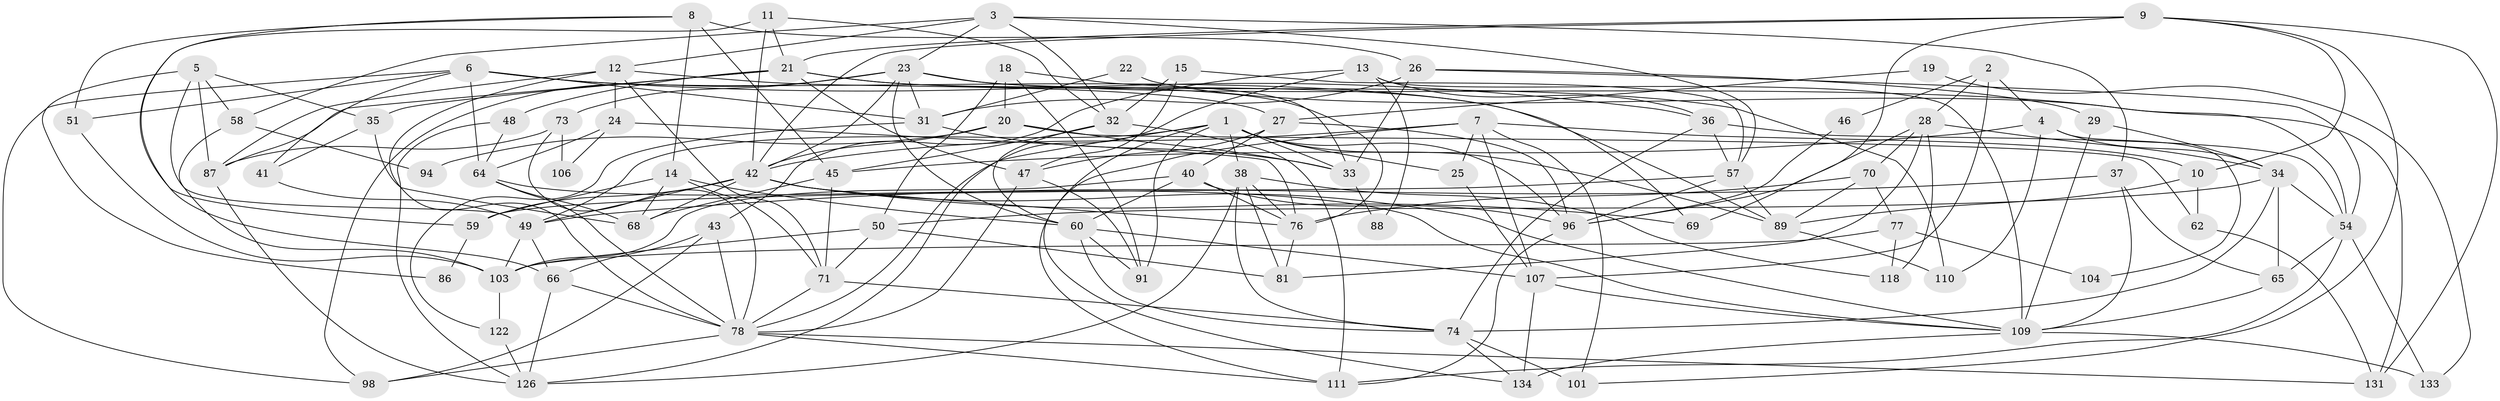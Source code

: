 // original degree distribution, {6: 0.09701492537313433, 4: 0.2537313432835821, 5: 0.22388059701492538, 3: 0.26119402985074625, 2: 0.13432835820895522, 7: 0.014925373134328358, 8: 0.007462686567164179, 9: 0.007462686567164179}
// Generated by graph-tools (version 1.1) at 2025/41/03/06/25 10:41:55]
// undirected, 87 vertices, 213 edges
graph export_dot {
graph [start="1"]
  node [color=gray90,style=filled];
  1 [super="+53"];
  2;
  3 [super="+120"];
  4 [super="+113"];
  5 [super="+16"];
  6 [super="+52"];
  7 [super="+67"];
  8 [super="+30"];
  9 [super="+17"];
  10;
  11 [super="+100"];
  12 [super="+115"];
  13 [super="+55"];
  14;
  15 [super="+72"];
  18 [super="+39"];
  19;
  20 [super="+90"];
  21 [super="+44"];
  22;
  23 [super="+56"];
  24;
  25;
  26;
  27 [super="+63"];
  28 [super="+61"];
  29 [super="+92"];
  31 [super="+116"];
  32 [super="+83"];
  33 [super="+79"];
  34 [super="+80"];
  35 [super="+85"];
  36 [super="+128"];
  37;
  38;
  40 [super="+84"];
  41;
  42 [super="+121"];
  43 [super="+124"];
  45;
  46;
  47;
  48 [super="+108"];
  49 [super="+119"];
  50;
  51;
  54 [super="+112"];
  57 [super="+114"];
  58;
  59 [super="+99"];
  60 [super="+117"];
  62;
  64 [super="+132"];
  65;
  66 [super="+93"];
  68 [super="+75"];
  69;
  70;
  71 [super="+82"];
  73;
  74 [super="+95"];
  76 [super="+130"];
  77;
  78 [super="+127"];
  81 [super="+102"];
  86;
  87 [super="+97"];
  88;
  89;
  91;
  94;
  96 [super="+105"];
  98;
  101;
  103 [super="+129"];
  104;
  106;
  107;
  109 [super="+125"];
  110;
  111;
  118 [super="+123"];
  122;
  126;
  131;
  133;
  134;
  1 -- 91;
  1 -- 134;
  1 -- 33;
  1 -- 38;
  1 -- 96;
  1 -- 89;
  1 -- 25;
  1 -- 78;
  1 -- 49;
  2 -- 107;
  2 -- 46;
  2 -- 28;
  2 -- 4;
  3 -- 58;
  3 -- 23;
  3 -- 37;
  3 -- 32;
  3 -- 12;
  3 -- 57;
  4 -- 110;
  4 -- 34;
  4 -- 104;
  4 -- 45;
  5 -- 49;
  5 -- 35;
  5 -- 58;
  5 -- 86;
  5 -- 87;
  6 -- 98;
  6 -- 31;
  6 -- 64;
  6 -- 89;
  6 -- 41;
  6 -- 51;
  6 -- 36;
  7 -- 10;
  7 -- 101;
  7 -- 107;
  7 -- 25;
  7 -- 42;
  7 -- 111;
  8 -- 45;
  8 -- 66;
  8 -- 51;
  8 -- 26;
  8 -- 14;
  9 -- 10;
  9 -- 42;
  9 -- 101;
  9 -- 21;
  9 -- 131;
  9 -- 69;
  10 -- 62;
  10 -- 89;
  11 -- 59;
  11 -- 21;
  11 -- 32;
  11 -- 42;
  12 -- 24;
  12 -- 71;
  12 -- 78;
  12 -- 87 [weight=2];
  12 -- 27;
  13 -- 126;
  13 -- 43;
  13 -- 88;
  13 -- 109;
  13 -- 36;
  14 -- 60;
  14 -- 68;
  14 -- 71;
  14 -- 59;
  15 -- 57;
  15 -- 32;
  15 -- 47;
  18 -- 50;
  18 -- 33;
  18 -- 91;
  18 -- 20;
  19 -- 133;
  19 -- 27;
  20 -- 42 [weight=2];
  20 -- 33;
  20 -- 94;
  20 -- 62;
  21 -- 110;
  21 -- 69;
  21 -- 35;
  21 -- 47;
  21 -- 48;
  21 -- 87;
  22 -- 31;
  22 -- 54;
  23 -- 76;
  23 -- 42;
  23 -- 73;
  23 -- 131;
  23 -- 98;
  23 -- 60;
  23 -- 31;
  24 -- 64;
  24 -- 106;
  24 -- 76;
  25 -- 107;
  26 -- 29;
  26 -- 31;
  26 -- 33;
  26 -- 54;
  27 -- 40;
  27 -- 96;
  27 -- 47;
  28 -- 70;
  28 -- 81;
  28 -- 118;
  28 -- 96;
  28 -- 34;
  29 -- 34;
  29 -- 109;
  31 -- 33;
  31 -- 122;
  32 -- 111;
  32 -- 45;
  32 -- 60;
  33 -- 88;
  34 -- 65;
  34 -- 50;
  34 -- 74;
  34 -- 54;
  35 -- 41;
  35 -- 68;
  36 -- 74;
  36 -- 54;
  36 -- 57;
  37 -- 65;
  37 -- 49;
  37 -- 109;
  38 -- 74;
  38 -- 118;
  38 -- 126;
  38 -- 76;
  38 -- 81;
  40 -- 96;
  40 -- 76;
  40 -- 103;
  40 -- 60;
  41 -- 49;
  42 -- 69;
  42 -- 76 [weight=2];
  42 -- 109;
  42 -- 49;
  42 -- 59;
  42 -- 68;
  43 -- 66;
  43 -- 98;
  43 -- 78 [weight=2];
  45 -- 71;
  45 -- 68;
  46 -- 96;
  47 -- 91;
  47 -- 78;
  48 -- 64;
  48 -- 126;
  49 -- 103;
  49 -- 66;
  50 -- 71;
  50 -- 81;
  50 -- 103;
  51 -- 103;
  54 -- 111;
  54 -- 65;
  54 -- 133;
  57 -- 89;
  57 -- 59;
  57 -- 96;
  58 -- 94;
  58 -- 103;
  59 -- 86;
  60 -- 74;
  60 -- 107;
  60 -- 91;
  62 -- 131;
  64 -- 78;
  64 -- 109;
  64 -- 68;
  65 -- 109;
  66 -- 126;
  66 -- 78;
  70 -- 89;
  70 -- 77;
  70 -- 76;
  71 -- 74;
  71 -- 78;
  73 -- 78;
  73 -- 87;
  73 -- 106;
  74 -- 134;
  74 -- 101;
  76 -- 81;
  77 -- 103;
  77 -- 104;
  77 -- 118;
  78 -- 111;
  78 -- 131;
  78 -- 98;
  87 -- 126;
  89 -- 110;
  96 -- 111;
  103 -- 122;
  107 -- 109;
  107 -- 134;
  109 -- 134;
  109 -- 133;
  122 -- 126;
}
